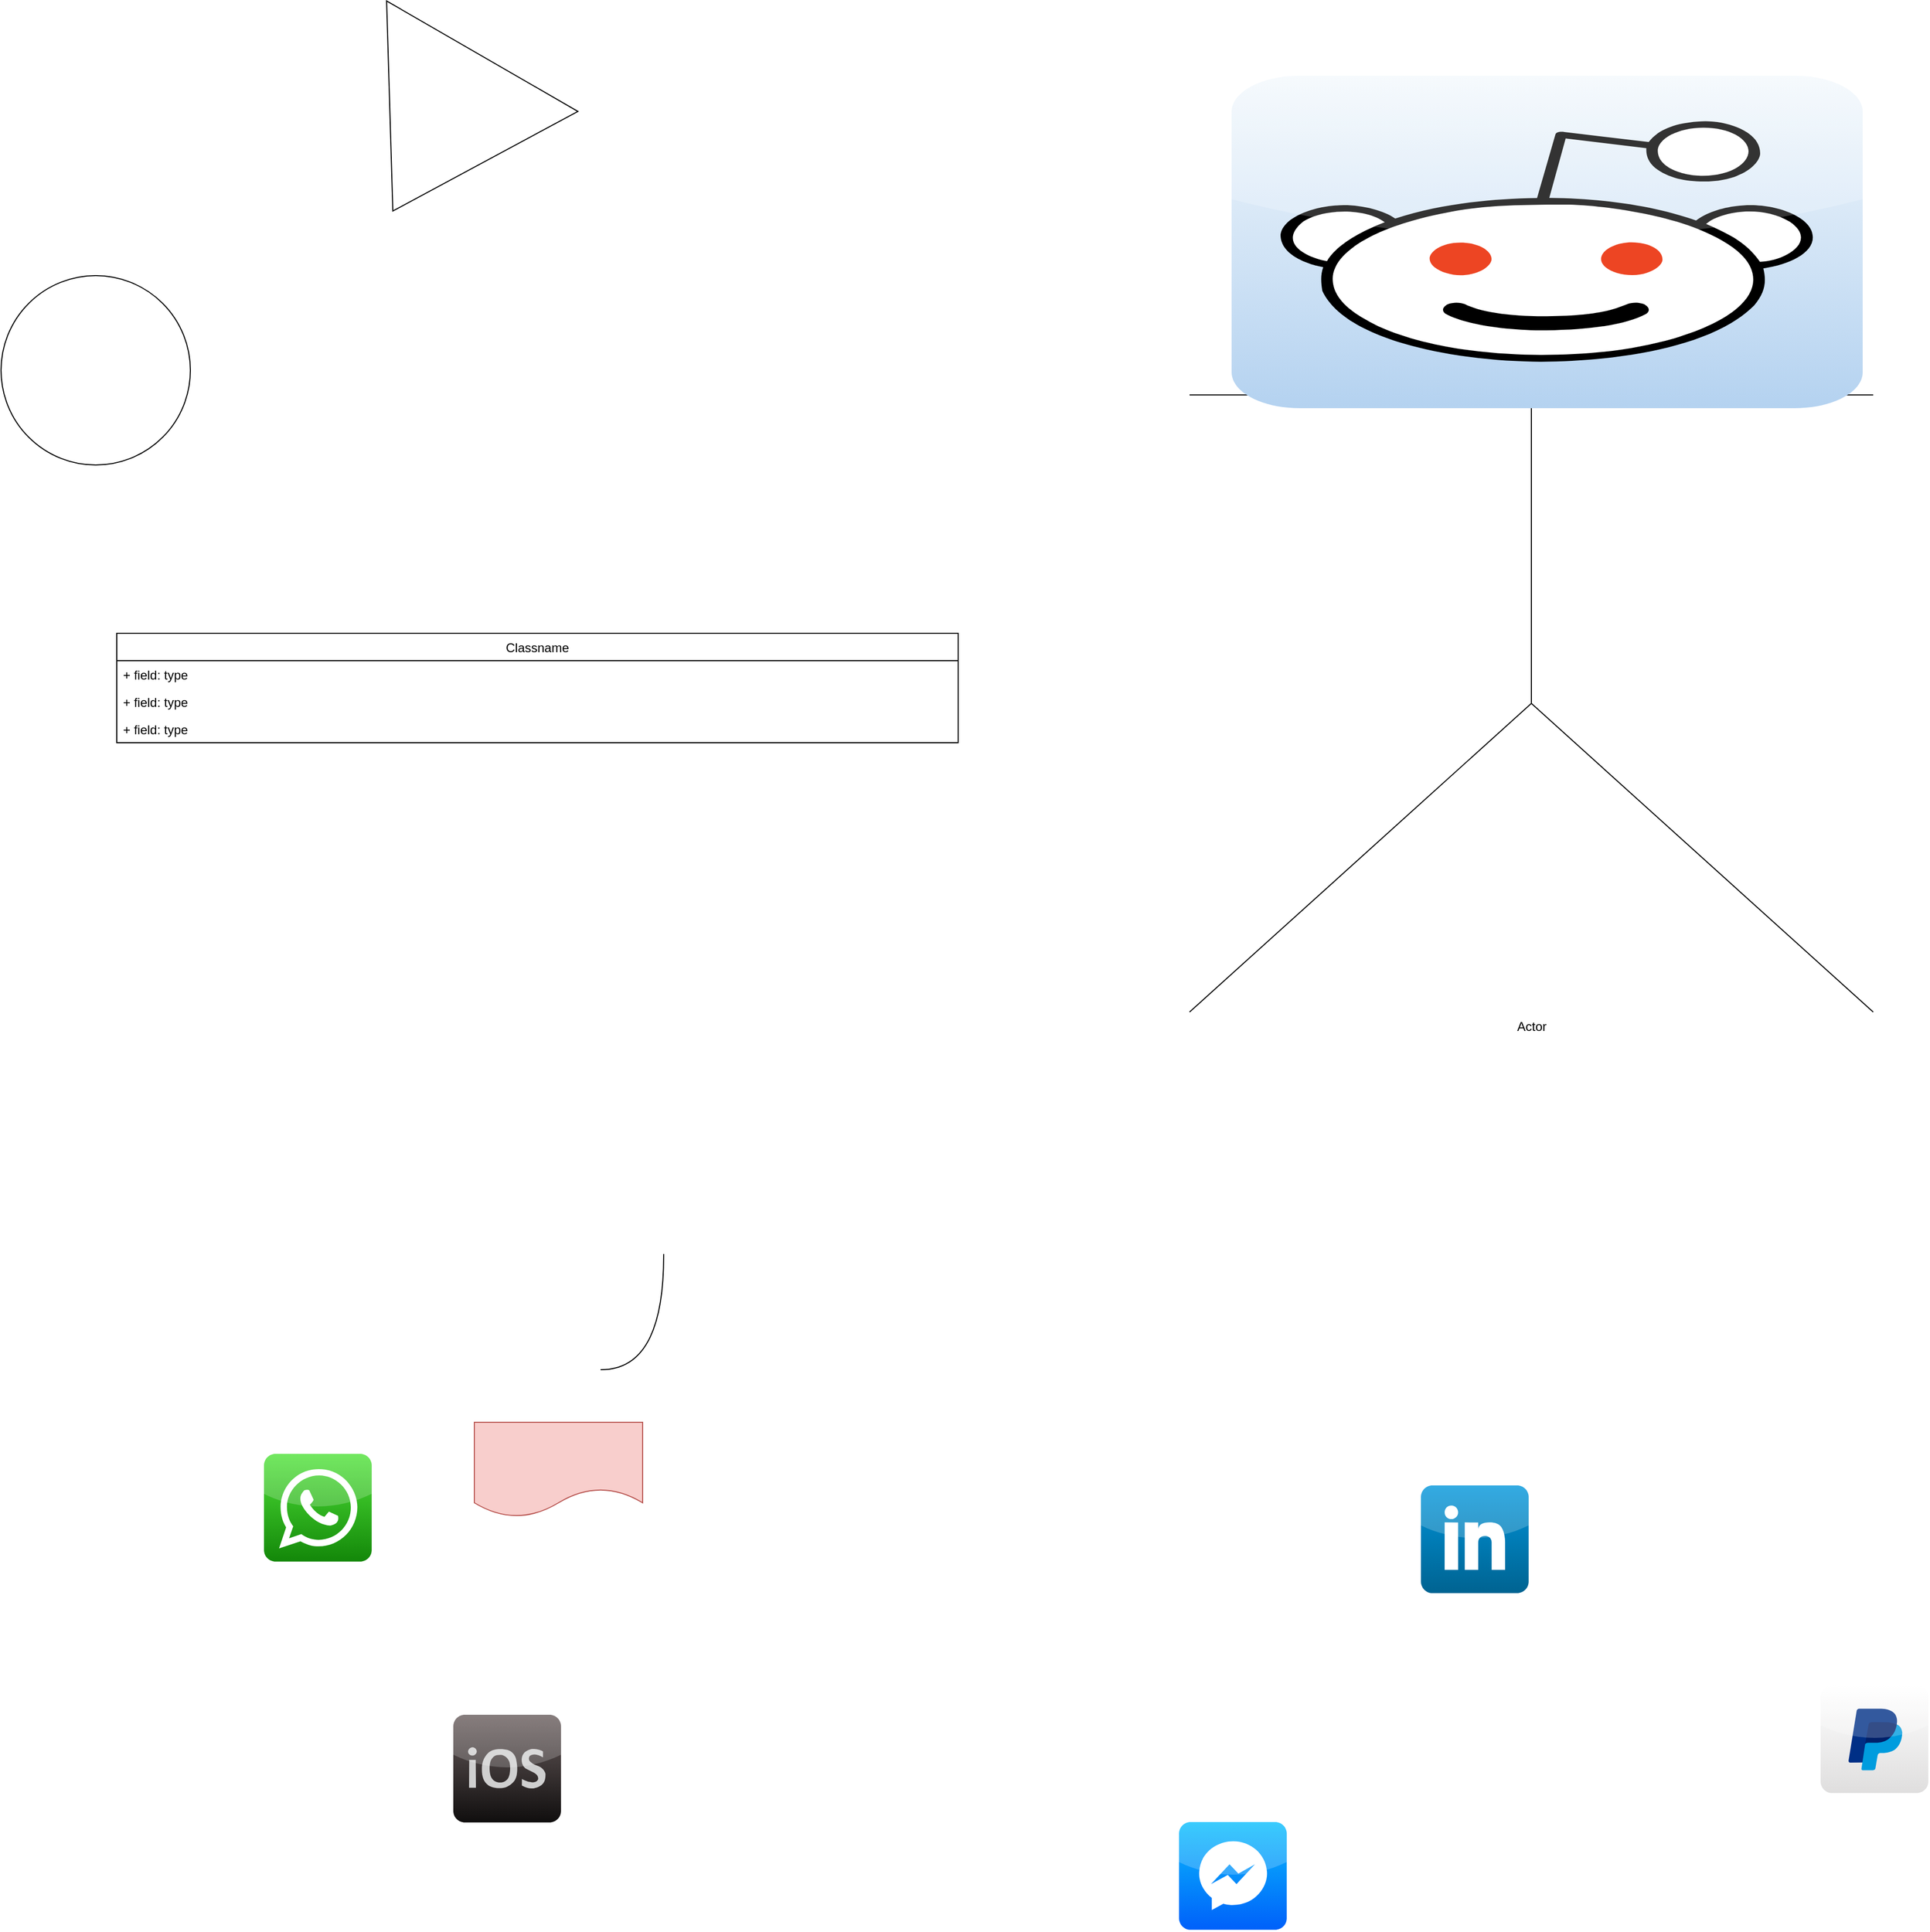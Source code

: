 <mxfile version="14.7.7" type="github">
  <diagram id="3jAC-QXx-4kMT80FHBbB" name="Page-1">
    <mxGraphModel dx="3104" dy="1526" grid="1" gridSize="10" guides="1" tooltips="1" connect="1" arrows="1" fold="1" page="1" pageScale="1" pageWidth="1920" pageHeight="1200" math="0" shadow="0">
      <root>
        <mxCell id="0" />
        <mxCell id="1" parent="0" />
        <mxCell id="vrNj7zBSifDwBCKTAedq-4" value="" style="triangle;whiteSpace=wrap;html=1;rotation=120;" parent="1" vertex="1">
          <mxGeometry x="520" y="60" width="170" height="210" as="geometry" />
        </mxCell>
        <mxCell id="vrNj7zBSifDwBCKTAedq-5" value="Actor" style="shape=umlActor;verticalLabelPosition=bottom;verticalAlign=top;html=1;outlineConnect=0;" parent="1" vertex="1">
          <mxGeometry x="1320" y="120" width="650" height="880" as="geometry" />
        </mxCell>
        <mxCell id="vrNj7zBSifDwBCKTAedq-2" value="" style="ellipse;whiteSpace=wrap;html=1;aspect=fixed;fillColor=#ffe6cc;strokeColor=#d79b00;" parent="1" vertex="1">
          <mxGeometry x="1690" y="180" width="50" height="50" as="geometry" />
        </mxCell>
        <mxCell id="vrNj7zBSifDwBCKTAedq-1" value="" style="ellipse;whiteSpace=wrap;html=1;aspect=fixed;fillColor=#ffe6cc;strokeColor=#d79b00;" parent="1" vertex="1">
          <mxGeometry x="1540" y="170" width="70" height="70" as="geometry" />
        </mxCell>
        <mxCell id="vrNj7zBSifDwBCKTAedq-6" value="" style="endArrow=none;html=1;" parent="1" source="vrNj7zBSifDwBCKTAedq-5" edge="1">
          <mxGeometry width="50" height="50" relative="1" as="geometry">
            <mxPoint x="1620" y="290" as="sourcePoint" />
            <mxPoint x="1670" y="240" as="targetPoint" />
            <Array as="points">
              <mxPoint x="1610" y="310" />
              <mxPoint x="1640" y="310" />
            </Array>
          </mxGeometry>
        </mxCell>
        <mxCell id="vrNj7zBSifDwBCKTAedq-3" value="" style="ellipse;whiteSpace=wrap;html=1;aspect=fixed;" parent="1" vertex="1">
          <mxGeometry x="190" y="300" width="180" height="180" as="geometry" />
        </mxCell>
        <mxCell id="vrNj7zBSifDwBCKTAedq-7" value="Classname" style="swimlane;fontStyle=0;childLayout=stackLayout;horizontal=1;startSize=26;fillColor=none;horizontalStack=0;resizeParent=1;resizeParentMax=0;resizeLast=0;collapsible=1;marginBottom=0;" parent="1" vertex="1">
          <mxGeometry x="300" y="640" width="800" height="104" as="geometry" />
        </mxCell>
        <mxCell id="vrNj7zBSifDwBCKTAedq-8" value="+ field: type" style="text;strokeColor=none;fillColor=none;align=left;verticalAlign=top;spacingLeft=4;spacingRight=4;overflow=hidden;rotatable=0;points=[[0,0.5],[1,0.5]];portConstraint=eastwest;" parent="vrNj7zBSifDwBCKTAedq-7" vertex="1">
          <mxGeometry y="26" width="800" height="26" as="geometry" />
        </mxCell>
        <mxCell id="vrNj7zBSifDwBCKTAedq-9" value="+ field: type" style="text;strokeColor=none;fillColor=none;align=left;verticalAlign=top;spacingLeft=4;spacingRight=4;overflow=hidden;rotatable=0;points=[[0,0.5],[1,0.5]];portConstraint=eastwest;" parent="vrNj7zBSifDwBCKTAedq-7" vertex="1">
          <mxGeometry y="52" width="800" height="26" as="geometry" />
        </mxCell>
        <mxCell id="vrNj7zBSifDwBCKTAedq-10" value="+ field: type" style="text;strokeColor=none;fillColor=none;align=left;verticalAlign=top;spacingLeft=4;spacingRight=4;overflow=hidden;rotatable=0;points=[[0,0.5],[1,0.5]];portConstraint=eastwest;" parent="vrNj7zBSifDwBCKTAedq-7" vertex="1">
          <mxGeometry y="78" width="800" height="26" as="geometry" />
        </mxCell>
        <mxCell id="vrNj7zBSifDwBCKTAedq-11" value="" style="dashed=0;outlineConnect=0;html=1;align=center;labelPosition=center;verticalLabelPosition=bottom;verticalAlign=top;shape=mxgraph.webicons.reddit;fillColor=#F3F8FC;gradientColor=#B4D2F0" parent="1" vertex="1">
          <mxGeometry x="1360" y="110" width="600" height="316" as="geometry" />
        </mxCell>
        <mxCell id="vrNj7zBSifDwBCKTAedq-12" value="" style="dashed=0;outlineConnect=0;html=1;align=center;labelPosition=center;verticalLabelPosition=bottom;verticalAlign=top;shape=mxgraph.webicons.whatsapp;fillColor=#4FE238;gradientColor=#138709" parent="1" vertex="1">
          <mxGeometry x="440" y="1420" width="102.4" height="102.4" as="geometry" />
        </mxCell>
        <mxCell id="vrNj7zBSifDwBCKTAedq-13" value="" style="dashed=0;outlineConnect=0;html=1;align=center;labelPosition=center;verticalLabelPosition=bottom;verticalAlign=top;shape=mxgraph.webicons.messenger_3;fillColor=#09BEFC;gradientColor=#0060FA" parent="1" vertex="1">
          <mxGeometry x="1310" y="1770" width="102.4" height="102.4" as="geometry" />
        </mxCell>
        <mxCell id="vrNj7zBSifDwBCKTAedq-14" value="" style="dashed=0;outlineConnect=0;html=1;align=center;labelPosition=center;verticalLabelPosition=bottom;verticalAlign=top;shape=mxgraph.webicons.ios;fillColor=#695D5D;gradientColor=#100E0E" parent="1" vertex="1">
          <mxGeometry x="620" y="1668" width="102.4" height="102.4" as="geometry" />
        </mxCell>
        <mxCell id="hWpBeXzeCfrxWfucE1yW-1" value="" style="shape=document;whiteSpace=wrap;html=1;boundedLbl=1;fillColor=#f8cecc;strokeColor=#b85450;" vertex="1" parent="1">
          <mxGeometry x="640" y="1390" width="160" height="90" as="geometry" />
        </mxCell>
        <mxCell id="hWpBeXzeCfrxWfucE1yW-2" value="" style="edgeStyle=orthogonalEdgeStyle;endArrow=none;html=1;elbow=vertical;curved=1;" edge="1" parent="1">
          <mxGeometry width="50" height="100" relative="1" as="geometry">
            <mxPoint x="760" y="1340" as="sourcePoint" />
            <mxPoint x="820" y="1230" as="targetPoint" />
          </mxGeometry>
        </mxCell>
        <mxCell id="hWpBeXzeCfrxWfucE1yW-3" value="" style="dashed=0;outlineConnect=0;html=1;align=center;labelPosition=center;verticalLabelPosition=bottom;verticalAlign=top;shape=mxgraph.webicons.linkedin;fillColor=#0095DB;gradientColor=#006391" vertex="1" parent="1">
          <mxGeometry x="1540" y="1450" width="102.4" height="102.4" as="geometry" />
        </mxCell>
        <mxCell id="hWpBeXzeCfrxWfucE1yW-4" value="" style="dashed=0;outlineConnect=0;html=1;align=center;labelPosition=center;verticalLabelPosition=bottom;verticalAlign=top;shape=mxgraph.webicons.paypal;gradientColor=#DFDEDE" vertex="1" parent="1">
          <mxGeometry x="1920" y="1640" width="102.4" height="102.4" as="geometry" />
        </mxCell>
      </root>
    </mxGraphModel>
  </diagram>
</mxfile>
